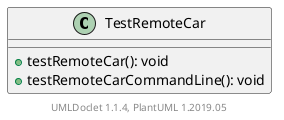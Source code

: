 @startuml

    class TestRemoteCar [[TestRemoteCar.html]] {
        +testRemoteCar(): void
        +testRemoteCarCommandLine(): void
    }


    center footer UMLDoclet 1.1.4, PlantUML 1.2019.05
@enduml
